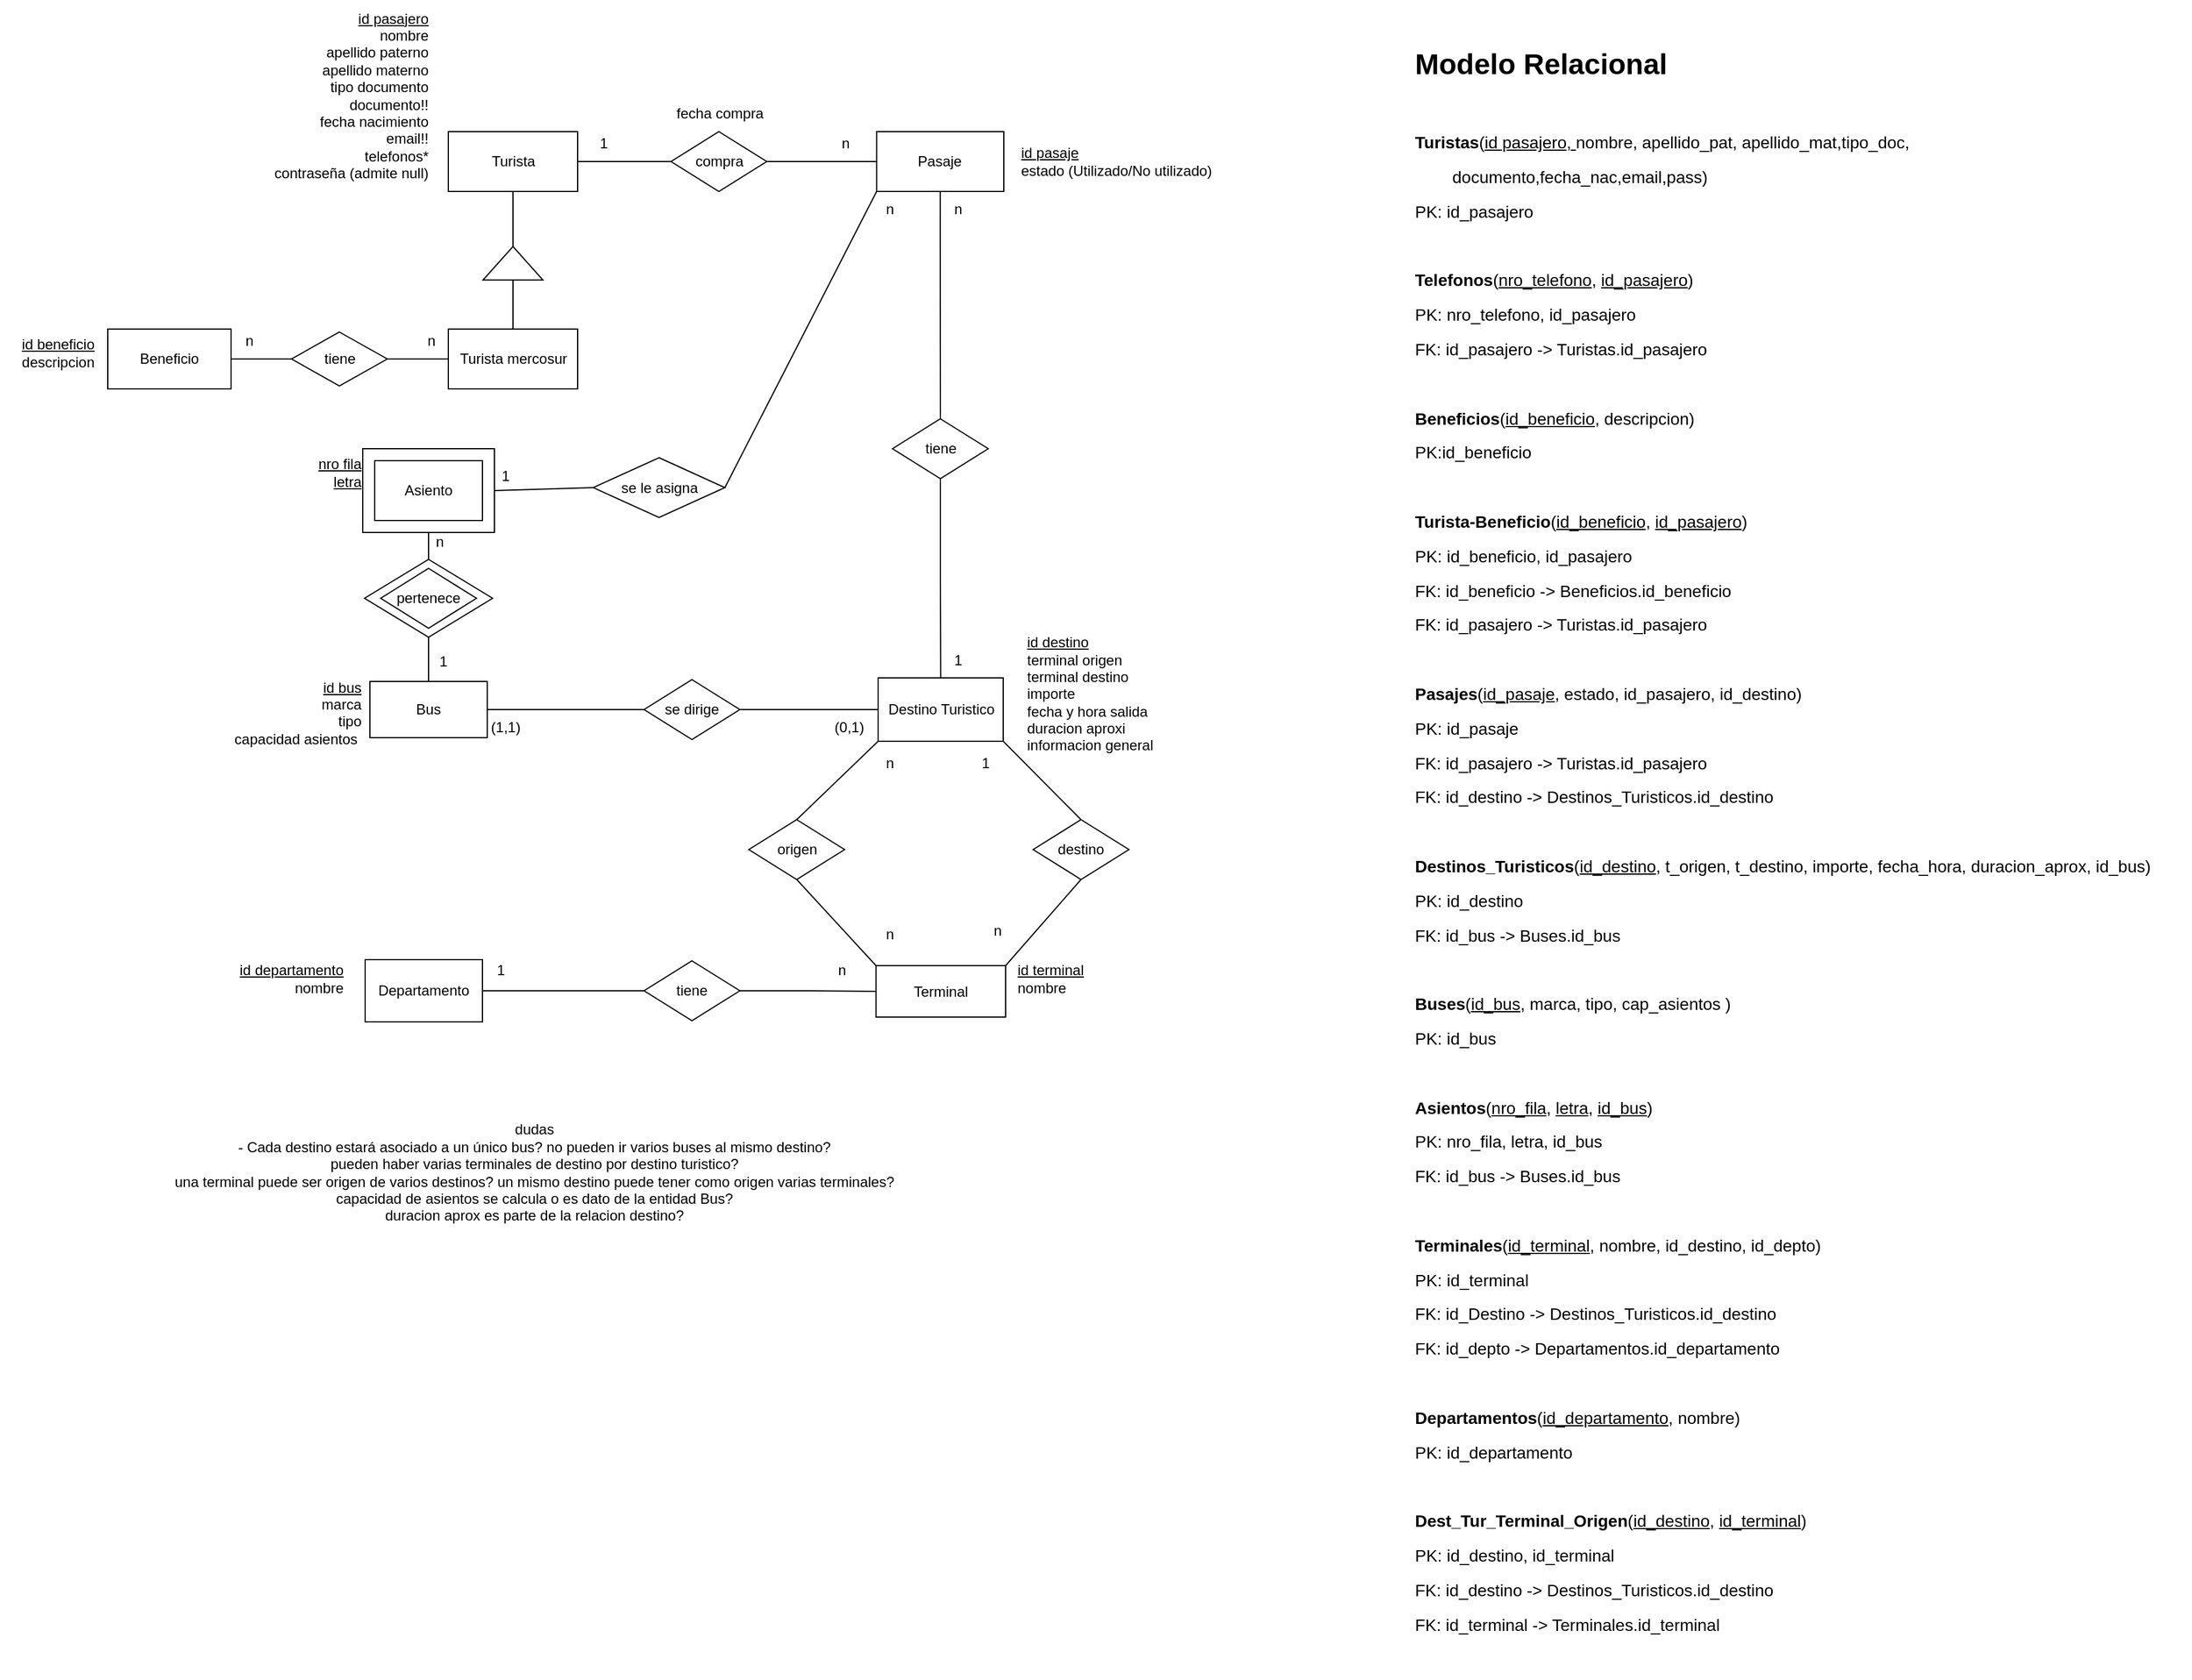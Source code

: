 <mxfile version="24.7.10">
  <diagram name="Page-1" id="K4hMkmN_sDE4iTYiur20">
    <mxGraphModel dx="1900" dy="522" grid="1" gridSize="10" guides="1" tooltips="1" connect="1" arrows="1" fold="1" page="1" pageScale="1" pageWidth="850" pageHeight="1100" math="0" shadow="0">
      <root>
        <mxCell id="0" />
        <mxCell id="1" parent="0" />
        <mxCell id="R9cdzwn1HRtP-34XFEVP-32" value="" style="rhombus;whiteSpace=wrap;html=1;" parent="1" vertex="1">
          <mxGeometry x="194.5" y="497.5" width="107" height="65" as="geometry" />
        </mxCell>
        <mxCell id="R9cdzwn1HRtP-34XFEVP-4" value="" style="whiteSpace=wrap;html=1;" parent="1" vertex="1">
          <mxGeometry x="193" y="405" width="110" height="70" as="geometry" />
        </mxCell>
        <mxCell id="R9cdzwn1HRtP-34XFEVP-22" style="edgeStyle=orthogonalEdgeStyle;rounded=0;orthogonalLoop=1;jettySize=auto;html=1;exitX=0.5;exitY=1;exitDx=0;exitDy=0;entryX=1;entryY=0.5;entryDx=0;entryDy=0;endArrow=none;endFill=0;" parent="1" source="yB99STIuWFp8IBDlZPyS-1" target="R9cdzwn1HRtP-34XFEVP-20" edge="1">
          <mxGeometry relative="1" as="geometry" />
        </mxCell>
        <mxCell id="yB99STIuWFp8IBDlZPyS-1" value="Turista" style="rounded=0;whiteSpace=wrap;html=1;" parent="1" vertex="1">
          <mxGeometry x="264.5" y="140" width="108" height="50" as="geometry" />
        </mxCell>
        <mxCell id="yB99STIuWFp8IBDlZPyS-2" value="&lt;u&gt;id pasajero&lt;/u&gt;&lt;div&gt;nombre&lt;br&gt;&lt;div&gt;apellido paterno&lt;/div&gt;&lt;div&gt;apellido materno&lt;/div&gt;&lt;div&gt;tipo documento&lt;/div&gt;&lt;div&gt;documento!!&lt;/div&gt;&lt;div&gt;fecha nacimiento&lt;/div&gt;&lt;div&gt;email!!&lt;/div&gt;&lt;div&gt;telefonos*&lt;/div&gt;&lt;div&gt;contraseña (admite null)&lt;/div&gt;&lt;/div&gt;" style="text;html=1;align=right;verticalAlign=middle;resizable=0;points=[];autosize=1;strokeColor=none;fillColor=none;" parent="1" vertex="1">
          <mxGeometry x="98.5" y="30" width="150" height="160" as="geometry" />
        </mxCell>
        <mxCell id="yB99STIuWFp8IBDlZPyS-4" value="Destino Turistico" style="rounded=0;whiteSpace=wrap;html=1;" parent="1" vertex="1">
          <mxGeometry x="623.5" y="596.5" width="104.5" height="53" as="geometry" />
        </mxCell>
        <mxCell id="yB99STIuWFp8IBDlZPyS-5" value="&lt;span style=&quot;background-color: initial;&quot;&gt;&lt;u&gt;id destino&lt;/u&gt;&lt;/span&gt;&lt;div&gt;&lt;span style=&quot;background-color: initial;&quot;&gt;terminal origen&lt;/span&gt;&lt;br&gt;&lt;span style=&quot;background-color: initial;&quot;&gt;terminal destino&lt;/span&gt;&lt;br&gt;&lt;span style=&quot;background-color: initial;&quot;&gt;importe&lt;/span&gt;&lt;br&gt;&lt;span style=&quot;background-color: initial;&quot;&gt;fecha y hora salida&lt;/span&gt;&lt;br&gt;&lt;span style=&quot;background-color: initial;&quot;&gt;duracion aproxi&lt;/span&gt;&lt;/div&gt;&lt;div&gt;&lt;span style=&quot;background-color: initial;&quot;&gt;informacion general&lt;/span&gt;&lt;/div&gt;" style="text;html=1;align=left;verticalAlign=middle;resizable=0;points=[];autosize=1;strokeColor=none;fillColor=none;" parent="1" vertex="1">
          <mxGeometry x="745.5" y="555" width="130" height="110" as="geometry" />
        </mxCell>
        <mxCell id="yB99STIuWFp8IBDlZPyS-6" value="Bus" style="rounded=0;whiteSpace=wrap;html=1;" parent="1" vertex="1">
          <mxGeometry x="199" y="599.5" width="98" height="47" as="geometry" />
        </mxCell>
        <mxCell id="yB99STIuWFp8IBDlZPyS-8" value="&lt;span style=&quot;background-color: initial;&quot;&gt;&lt;u&gt;id bus&lt;/u&gt;&lt;/span&gt;&lt;br&gt;&lt;span style=&quot;background-color: initial;&quot;&gt;marca&lt;/span&gt;&lt;br&gt;&lt;span style=&quot;background-color: initial;&quot;&gt;tipo&lt;/span&gt;&lt;br&gt;&lt;span style=&quot;background-color: initial;&quot;&gt;capacidad asientos&amp;nbsp;&lt;/span&gt;&lt;div&gt;&lt;br/&gt;&lt;/div&gt;" style="text;html=1;align=right;verticalAlign=middle;resizable=0;points=[];autosize=1;strokeColor=none;fillColor=none;" parent="1" vertex="1">
          <mxGeometry x="63" y="588" width="130" height="90" as="geometry" />
        </mxCell>
        <mxCell id="yB99STIuWFp8IBDlZPyS-28" style="edgeStyle=orthogonalEdgeStyle;rounded=0;orthogonalLoop=1;jettySize=auto;html=1;exitX=0.5;exitY=1;exitDx=0;exitDy=0;entryX=0.5;entryY=0;entryDx=0;entryDy=0;endArrow=none;endFill=0;" parent="1" source="yB99STIuWFp8IBDlZPyS-9" target="yB99STIuWFp8IBDlZPyS-27" edge="1">
          <mxGeometry relative="1" as="geometry" />
        </mxCell>
        <mxCell id="yB99STIuWFp8IBDlZPyS-9" value="Pasaje" style="whiteSpace=wrap;html=1;" parent="1" vertex="1">
          <mxGeometry x="622.25" y="140" width="106.25" height="50" as="geometry" />
        </mxCell>
        <mxCell id="yB99STIuWFp8IBDlZPyS-10" value="&lt;span style=&quot;background-color: initial;&quot;&gt;&lt;u&gt;id pasaje&lt;/u&gt;&lt;/span&gt;&lt;br&gt;&lt;span style=&quot;background-color: initial;&quot;&gt;estado (Utilizado/No utilizado)&lt;/span&gt;" style="text;html=1;align=left;verticalAlign=middle;resizable=0;points=[];autosize=1;strokeColor=none;fillColor=none;" parent="1" vertex="1">
          <mxGeometry x="740.5" y="145" width="180" height="40" as="geometry" />
        </mxCell>
        <mxCell id="yB99STIuWFp8IBDlZPyS-11" value="Departamento" style="whiteSpace=wrap;html=1;" parent="1" vertex="1">
          <mxGeometry x="195" y="832" width="98" height="52" as="geometry" />
        </mxCell>
        <mxCell id="yB99STIuWFp8IBDlZPyS-12" value="&lt;u&gt;id departamento&lt;/u&gt;&lt;div&gt;nombre&lt;/div&gt;" style="text;html=1;align=right;verticalAlign=middle;resizable=0;points=[];autosize=1;strokeColor=none;fillColor=none;" parent="1" vertex="1">
          <mxGeometry x="68" y="828" width="110" height="40" as="geometry" />
        </mxCell>
        <mxCell id="yB99STIuWFp8IBDlZPyS-14" value="Terminal" style="whiteSpace=wrap;html=1;" parent="1" vertex="1">
          <mxGeometry x="621.75" y="837" width="108.25" height="43" as="geometry" />
        </mxCell>
        <mxCell id="yB99STIuWFp8IBDlZPyS-15" value="&lt;u&gt;id terminal&lt;/u&gt;&lt;div&gt;nombre&lt;/div&gt;" style="text;html=1;align=left;verticalAlign=middle;resizable=0;points=[];autosize=1;strokeColor=none;fillColor=none;" parent="1" vertex="1">
          <mxGeometry x="738" y="828" width="80" height="40" as="geometry" />
        </mxCell>
        <mxCell id="yB99STIuWFp8IBDlZPyS-20" style="edgeStyle=orthogonalEdgeStyle;rounded=0;orthogonalLoop=1;jettySize=auto;html=1;entryX=0;entryY=0.5;entryDx=0;entryDy=0;endArrow=none;endFill=0;" parent="1" source="yB99STIuWFp8IBDlZPyS-19" target="yB99STIuWFp8IBDlZPyS-9" edge="1">
          <mxGeometry relative="1" as="geometry" />
        </mxCell>
        <mxCell id="yB99STIuWFp8IBDlZPyS-21" style="edgeStyle=orthogonalEdgeStyle;rounded=0;orthogonalLoop=1;jettySize=auto;html=1;entryX=1;entryY=0.5;entryDx=0;entryDy=0;endArrow=none;endFill=0;" parent="1" source="yB99STIuWFp8IBDlZPyS-19" target="yB99STIuWFp8IBDlZPyS-1" edge="1">
          <mxGeometry relative="1" as="geometry" />
        </mxCell>
        <mxCell id="yB99STIuWFp8IBDlZPyS-19" value="compra" style="rhombus;whiteSpace=wrap;html=1;" parent="1" vertex="1">
          <mxGeometry x="450.5" y="140" width="80" height="50" as="geometry" />
        </mxCell>
        <mxCell id="yB99STIuWFp8IBDlZPyS-23" value="se le asigna" style="rhombus;whiteSpace=wrap;html=1;" parent="1" vertex="1">
          <mxGeometry x="385.5" y="412.5" width="110" height="50" as="geometry" />
        </mxCell>
        <mxCell id="yB99STIuWFp8IBDlZPyS-24" value="" style="endArrow=none;html=1;rounded=0;entryX=0;entryY=1;entryDx=0;entryDy=0;exitX=1;exitY=0.5;exitDx=0;exitDy=0;" parent="1" source="yB99STIuWFp8IBDlZPyS-23" target="yB99STIuWFp8IBDlZPyS-9" edge="1">
          <mxGeometry width="50" height="50" relative="1" as="geometry">
            <mxPoint x="590" y="340" as="sourcePoint" />
            <mxPoint x="640" y="290" as="targetPoint" />
          </mxGeometry>
        </mxCell>
        <mxCell id="yB99STIuWFp8IBDlZPyS-25" value="" style="endArrow=none;html=1;rounded=0;exitX=0;exitY=0.5;exitDx=0;exitDy=0;entryX=1;entryY=0.5;entryDx=0;entryDy=0;" parent="1" source="yB99STIuWFp8IBDlZPyS-23" target="R9cdzwn1HRtP-34XFEVP-4" edge="1">
          <mxGeometry width="50" height="50" relative="1" as="geometry">
            <mxPoint x="515.5" y="415" as="sourcePoint" />
            <mxPoint x="85.5" y="475" as="targetPoint" />
          </mxGeometry>
        </mxCell>
        <mxCell id="yB99STIuWFp8IBDlZPyS-29" style="edgeStyle=orthogonalEdgeStyle;rounded=0;orthogonalLoop=1;jettySize=auto;html=1;endArrow=none;endFill=0;" parent="1" source="yB99STIuWFp8IBDlZPyS-27" target="yB99STIuWFp8IBDlZPyS-4" edge="1">
          <mxGeometry relative="1" as="geometry" />
        </mxCell>
        <mxCell id="yB99STIuWFp8IBDlZPyS-27" value="tiene" style="rhombus;whiteSpace=wrap;html=1;" parent="1" vertex="1">
          <mxGeometry x="635.5" y="380" width="80" height="50" as="geometry" />
        </mxCell>
        <mxCell id="yB99STIuWFp8IBDlZPyS-31" style="edgeStyle=orthogonalEdgeStyle;rounded=0;orthogonalLoop=1;jettySize=auto;html=1;entryX=0;entryY=0.5;entryDx=0;entryDy=0;endArrow=none;endFill=0;" parent="1" source="yB99STIuWFp8IBDlZPyS-30" target="yB99STIuWFp8IBDlZPyS-4" edge="1">
          <mxGeometry relative="1" as="geometry" />
        </mxCell>
        <mxCell id="yB99STIuWFp8IBDlZPyS-32" style="edgeStyle=orthogonalEdgeStyle;rounded=0;orthogonalLoop=1;jettySize=auto;html=1;endArrow=none;endFill=0;" parent="1" source="yB99STIuWFp8IBDlZPyS-30" target="yB99STIuWFp8IBDlZPyS-6" edge="1">
          <mxGeometry relative="1" as="geometry" />
        </mxCell>
        <mxCell id="yB99STIuWFp8IBDlZPyS-30" value="se dirige" style="rhombus;whiteSpace=wrap;html=1;" parent="1" vertex="1">
          <mxGeometry x="428" y="598" width="80" height="50" as="geometry" />
        </mxCell>
        <mxCell id="yB99STIuWFp8IBDlZPyS-34" style="edgeStyle=orthogonalEdgeStyle;rounded=0;orthogonalLoop=1;jettySize=auto;html=1;entryX=0;entryY=0.5;entryDx=0;entryDy=0;endArrow=none;endFill=0;" parent="1" source="yB99STIuWFp8IBDlZPyS-33" target="yB99STIuWFp8IBDlZPyS-14" edge="1">
          <mxGeometry relative="1" as="geometry" />
        </mxCell>
        <mxCell id="yB99STIuWFp8IBDlZPyS-35" style="edgeStyle=orthogonalEdgeStyle;rounded=0;orthogonalLoop=1;jettySize=auto;html=1;endArrow=none;endFill=0;" parent="1" source="yB99STIuWFp8IBDlZPyS-33" target="yB99STIuWFp8IBDlZPyS-11" edge="1">
          <mxGeometry relative="1" as="geometry" />
        </mxCell>
        <mxCell id="yB99STIuWFp8IBDlZPyS-33" value="tiene" style="rhombus;whiteSpace=wrap;html=1;" parent="1" vertex="1">
          <mxGeometry x="428" y="833" width="80" height="50" as="geometry" />
        </mxCell>
        <mxCell id="yB99STIuWFp8IBDlZPyS-39" value="origen" style="rhombus;whiteSpace=wrap;html=1;" parent="1" vertex="1">
          <mxGeometry x="515.5" y="715" width="80" height="50" as="geometry" />
        </mxCell>
        <mxCell id="yB99STIuWFp8IBDlZPyS-42" value="1" style="text;html=1;align=center;verticalAlign=middle;resizable=0;points=[];autosize=1;strokeColor=none;fillColor=none;" parent="1" vertex="1">
          <mxGeometry x="378.5" y="135" width="30" height="30" as="geometry" />
        </mxCell>
        <mxCell id="yB99STIuWFp8IBDlZPyS-43" value="n" style="text;html=1;align=center;verticalAlign=middle;resizable=0;points=[];autosize=1;strokeColor=none;fillColor=none;" parent="1" vertex="1">
          <mxGeometry x="580.5" y="135" width="30" height="30" as="geometry" />
        </mxCell>
        <mxCell id="yB99STIuWFp8IBDlZPyS-44" value="n" style="text;html=1;align=center;verticalAlign=middle;resizable=0;points=[];autosize=1;strokeColor=none;fillColor=none;" parent="1" vertex="1">
          <mxGeometry x="675" y="190" width="30" height="30" as="geometry" />
        </mxCell>
        <mxCell id="yB99STIuWFp8IBDlZPyS-47" value="n" style="text;html=1;align=center;verticalAlign=middle;resizable=0;points=[];autosize=1;strokeColor=none;fillColor=none;" parent="1" vertex="1">
          <mxGeometry x="618" y="190" width="30" height="30" as="geometry" />
        </mxCell>
        <mxCell id="yB99STIuWFp8IBDlZPyS-48" value="(0,1)" style="text;html=1;align=center;verticalAlign=middle;resizable=0;points=[];autosize=1;strokeColor=none;fillColor=none;" parent="1" vertex="1">
          <mxGeometry x="573.5" y="623" width="50" height="30" as="geometry" />
        </mxCell>
        <mxCell id="yB99STIuWFp8IBDlZPyS-49" value="(1,1)" style="text;html=1;align=center;verticalAlign=middle;resizable=0;points=[];autosize=1;strokeColor=none;fillColor=none;" parent="1" vertex="1">
          <mxGeometry x="287" y="623" width="50" height="30" as="geometry" />
        </mxCell>
        <mxCell id="yB99STIuWFp8IBDlZPyS-50" value="1" style="text;html=1;align=center;verticalAlign=middle;resizable=0;points=[];autosize=1;strokeColor=none;fillColor=none;" parent="1" vertex="1">
          <mxGeometry x="293" y="826" width="30" height="30" as="geometry" />
        </mxCell>
        <mxCell id="yB99STIuWFp8IBDlZPyS-51" value="n" style="text;html=1;align=center;verticalAlign=middle;resizable=0;points=[];autosize=1;strokeColor=none;fillColor=none;" parent="1" vertex="1">
          <mxGeometry x="578" y="826" width="30" height="30" as="geometry" />
        </mxCell>
        <mxCell id="yB99STIuWFp8IBDlZPyS-52" value="destino" style="rhombus;whiteSpace=wrap;html=1;" parent="1" vertex="1">
          <mxGeometry x="753" y="715" width="80" height="50" as="geometry" />
        </mxCell>
        <mxCell id="R9cdzwn1HRtP-34XFEVP-1" value="pertenece" style="rhombus;whiteSpace=wrap;html=1;" parent="1" vertex="1">
          <mxGeometry x="208" y="505" width="80" height="50" as="geometry" />
        </mxCell>
        <mxCell id="R9cdzwn1HRtP-34XFEVP-2" value="Asiento" style="rounded=0;whiteSpace=wrap;html=1;" parent="1" vertex="1">
          <mxGeometry x="203" y="415" width="90" height="50" as="geometry" />
        </mxCell>
        <mxCell id="R9cdzwn1HRtP-34XFEVP-5" value="" style="endArrow=none;html=1;rounded=0;entryX=0.5;entryY=0;entryDx=0;entryDy=0;exitX=0.5;exitY=1;exitDx=0;exitDy=0;" parent="1" source="R9cdzwn1HRtP-34XFEVP-32" target="yB99STIuWFp8IBDlZPyS-6" edge="1">
          <mxGeometry width="50" height="50" relative="1" as="geometry">
            <mxPoint x="438" y="498" as="sourcePoint" />
            <mxPoint x="318" y="603" as="targetPoint" />
          </mxGeometry>
        </mxCell>
        <mxCell id="R9cdzwn1HRtP-34XFEVP-7" value="&lt;u&gt;nro fila&lt;/u&gt;&lt;div&gt;&lt;u&gt;letra&lt;/u&gt;&lt;/div&gt;" style="text;html=1;align=right;verticalAlign=middle;resizable=0;points=[];autosize=1;strokeColor=none;fillColor=none;" parent="1" vertex="1">
          <mxGeometry x="133" y="405" width="60" height="40" as="geometry" />
        </mxCell>
        <mxCell id="R9cdzwn1HRtP-34XFEVP-8" value="n" style="text;html=1;align=center;verticalAlign=middle;resizable=0;points=[];autosize=1;strokeColor=none;fillColor=none;" parent="1" vertex="1">
          <mxGeometry x="618" y="653" width="30" height="30" as="geometry" />
        </mxCell>
        <mxCell id="R9cdzwn1HRtP-34XFEVP-11" value="n" style="text;html=1;align=center;verticalAlign=middle;resizable=0;points=[];autosize=1;strokeColor=none;fillColor=none;" parent="1" vertex="1">
          <mxGeometry x="618" y="796" width="30" height="30" as="geometry" />
        </mxCell>
        <mxCell id="R9cdzwn1HRtP-34XFEVP-12" value="n" style="text;html=1;align=center;verticalAlign=middle;resizable=0;points=[];autosize=1;strokeColor=none;fillColor=none;" parent="1" vertex="1">
          <mxGeometry x="708" y="793" width="30" height="30" as="geometry" />
        </mxCell>
        <mxCell id="R9cdzwn1HRtP-34XFEVP-13" value="fecha compra" style="text;html=1;align=center;verticalAlign=middle;resizable=0;points=[];autosize=1;strokeColor=none;fillColor=none;" parent="1" vertex="1">
          <mxGeometry x="440.5" y="110" width="100" height="30" as="geometry" />
        </mxCell>
        <mxCell id="R9cdzwn1HRtP-34XFEVP-15" value="" style="endArrow=none;html=1;rounded=0;entryX=0.5;entryY=1;entryDx=0;entryDy=0;exitX=0.5;exitY=0;exitDx=0;exitDy=0;" parent="1" source="R9cdzwn1HRtP-34XFEVP-32" target="R9cdzwn1HRtP-34XFEVP-4" edge="1">
          <mxGeometry width="50" height="50" relative="1" as="geometry">
            <mxPoint x="248" y="490" as="sourcePoint" />
            <mxPoint x="5.5" y="665" as="targetPoint" />
          </mxGeometry>
        </mxCell>
        <mxCell id="R9cdzwn1HRtP-34XFEVP-16" value="" style="endArrow=none;html=1;rounded=0;exitX=0.5;exitY=0;exitDx=0;exitDy=0;entryX=0;entryY=1;entryDx=0;entryDy=0;" parent="1" source="yB99STIuWFp8IBDlZPyS-39" target="yB99STIuWFp8IBDlZPyS-4" edge="1">
          <mxGeometry width="50" height="50" relative="1" as="geometry">
            <mxPoint x="495.5" y="735" as="sourcePoint" />
            <mxPoint x="620" y="650" as="targetPoint" />
          </mxGeometry>
        </mxCell>
        <mxCell id="R9cdzwn1HRtP-34XFEVP-17" value="" style="endArrow=none;html=1;rounded=0;entryX=0.5;entryY=1;entryDx=0;entryDy=0;exitX=0;exitY=0;exitDx=0;exitDy=0;" parent="1" source="yB99STIuWFp8IBDlZPyS-14" target="yB99STIuWFp8IBDlZPyS-39" edge="1">
          <mxGeometry width="50" height="50" relative="1" as="geometry">
            <mxPoint x="585.5" y="805" as="sourcePoint" />
            <mxPoint x="495.5" y="755" as="targetPoint" />
          </mxGeometry>
        </mxCell>
        <mxCell id="R9cdzwn1HRtP-34XFEVP-18" value="" style="endArrow=none;html=1;rounded=0;entryX=1;entryY=1;entryDx=0;entryDy=0;exitX=0.5;exitY=0;exitDx=0;exitDy=0;" parent="1" source="yB99STIuWFp8IBDlZPyS-52" target="yB99STIuWFp8IBDlZPyS-4" edge="1">
          <mxGeometry width="50" height="50" relative="1" as="geometry">
            <mxPoint x="675.5" y="765" as="sourcePoint" />
            <mxPoint x="725.5" y="715" as="targetPoint" />
          </mxGeometry>
        </mxCell>
        <mxCell id="R9cdzwn1HRtP-34XFEVP-19" value="" style="endArrow=none;html=1;rounded=0;entryX=0.5;entryY=1;entryDx=0;entryDy=0;exitX=1;exitY=0;exitDx=0;exitDy=0;" parent="1" source="yB99STIuWFp8IBDlZPyS-14" target="yB99STIuWFp8IBDlZPyS-52" edge="1">
          <mxGeometry width="50" height="50" relative="1" as="geometry">
            <mxPoint x="655.5" y="785" as="sourcePoint" />
            <mxPoint x="705.5" y="735" as="targetPoint" />
          </mxGeometry>
        </mxCell>
        <mxCell id="R9cdzwn1HRtP-34XFEVP-24" style="edgeStyle=orthogonalEdgeStyle;rounded=0;orthogonalLoop=1;jettySize=auto;html=1;entryX=0.5;entryY=0;entryDx=0;entryDy=0;endArrow=none;endFill=0;" parent="1" source="R9cdzwn1HRtP-34XFEVP-20" target="R9cdzwn1HRtP-34XFEVP-23" edge="1">
          <mxGeometry relative="1" as="geometry" />
        </mxCell>
        <mxCell id="R9cdzwn1HRtP-34XFEVP-20" value="" style="triangle;whiteSpace=wrap;html=1;rotation=-90;" parent="1" vertex="1">
          <mxGeometry x="304.5" y="225" width="28" height="50" as="geometry" />
        </mxCell>
        <mxCell id="R9cdzwn1HRtP-34XFEVP-27" style="edgeStyle=orthogonalEdgeStyle;rounded=0;orthogonalLoop=1;jettySize=auto;html=1;entryX=1;entryY=0.5;entryDx=0;entryDy=0;endArrow=none;endFill=0;" parent="1" source="R9cdzwn1HRtP-34XFEVP-23" target="R9cdzwn1HRtP-34XFEVP-26" edge="1">
          <mxGeometry relative="1" as="geometry" />
        </mxCell>
        <mxCell id="R9cdzwn1HRtP-34XFEVP-23" value="Turista mercosur" style="rounded=0;whiteSpace=wrap;html=1;" parent="1" vertex="1">
          <mxGeometry x="264.5" y="305" width="108" height="50" as="geometry" />
        </mxCell>
        <mxCell id="R9cdzwn1HRtP-34XFEVP-25" value="Beneficio" style="rounded=0;whiteSpace=wrap;html=1;" parent="1" vertex="1">
          <mxGeometry x="-20" y="305" width="103" height="50" as="geometry" />
        </mxCell>
        <mxCell id="R9cdzwn1HRtP-34XFEVP-28" style="edgeStyle=orthogonalEdgeStyle;rounded=0;orthogonalLoop=1;jettySize=auto;html=1;entryX=1;entryY=0.5;entryDx=0;entryDy=0;endArrow=none;endFill=0;" parent="1" source="R9cdzwn1HRtP-34XFEVP-26" target="R9cdzwn1HRtP-34XFEVP-25" edge="1">
          <mxGeometry relative="1" as="geometry" />
        </mxCell>
        <mxCell id="R9cdzwn1HRtP-34XFEVP-26" value="tiene" style="rhombus;whiteSpace=wrap;html=1;" parent="1" vertex="1">
          <mxGeometry x="133.5" y="307.5" width="80" height="45" as="geometry" />
        </mxCell>
        <mxCell id="R9cdzwn1HRtP-34XFEVP-31" value="&lt;div&gt;&lt;u&gt;id beneficio&lt;/u&gt;&lt;/div&gt;descripcion" style="text;html=1;align=right;verticalAlign=middle;resizable=0;points=[];autosize=1;strokeColor=none;fillColor=none;" parent="1" vertex="1">
          <mxGeometry x="-110" y="305" width="80" height="40" as="geometry" />
        </mxCell>
        <mxCell id="R9cdzwn1HRtP-34XFEVP-33" value="dudas&lt;br&gt;- Cada destino estará asociado a un único bus? no pueden ir varios buses al mismo destino?&lt;div&gt;pueden haber varias terminales de destino por destino turistico?&lt;/div&gt;&lt;div&gt;una terminal puede ser origen de varios destinos? un mismo destino puede tener como origen varias terminales?&lt;/div&gt;&lt;div&gt;capacidad de asientos se calcula o es dato de la entidad Bus?&lt;/div&gt;&lt;div&gt;duracion aprox es parte de la relacion destino?&lt;/div&gt;" style="text;html=1;align=center;verticalAlign=middle;resizable=0;points=[];autosize=1;strokeColor=none;fillColor=none;" parent="1" vertex="1">
          <mxGeometry x="25.5" y="960" width="620" height="100" as="geometry" />
        </mxCell>
        <mxCell id="s9HbZmc4yPZ4G4Pfw5jN-1" value="n" style="text;html=1;align=center;verticalAlign=middle;resizable=0;points=[];autosize=1;strokeColor=none;fillColor=none;" vertex="1" parent="1">
          <mxGeometry x="83" y="300" width="30" height="30" as="geometry" />
        </mxCell>
        <mxCell id="s9HbZmc4yPZ4G4Pfw5jN-2" value="n" style="text;html=1;align=center;verticalAlign=middle;resizable=0;points=[];autosize=1;strokeColor=none;fillColor=none;" vertex="1" parent="1">
          <mxGeometry x="234.5" y="300" width="30" height="30" as="geometry" />
        </mxCell>
        <mxCell id="s9HbZmc4yPZ4G4Pfw5jN-3" value="1" style="text;html=1;align=center;verticalAlign=middle;resizable=0;points=[];autosize=1;strokeColor=none;fillColor=none;" vertex="1" parent="1">
          <mxGeometry x="297" y="412.5" width="30" height="30" as="geometry" />
        </mxCell>
        <mxCell id="s9HbZmc4yPZ4G4Pfw5jN-4" value="1" style="text;html=1;align=center;verticalAlign=middle;resizable=0;points=[];autosize=1;strokeColor=none;fillColor=none;" vertex="1" parent="1">
          <mxGeometry x="245" y="568" width="30" height="30" as="geometry" />
        </mxCell>
        <mxCell id="s9HbZmc4yPZ4G4Pfw5jN-5" value="n" style="text;html=1;align=center;verticalAlign=middle;resizable=0;points=[];autosize=1;strokeColor=none;fillColor=none;" vertex="1" parent="1">
          <mxGeometry x="242" y="467.5" width="30" height="30" as="geometry" />
        </mxCell>
        <mxCell id="s9HbZmc4yPZ4G4Pfw5jN-6" value="1" style="text;html=1;align=center;verticalAlign=middle;resizable=0;points=[];autosize=1;strokeColor=none;fillColor=none;" vertex="1" parent="1">
          <mxGeometry x="675" y="566.5" width="30" height="30" as="geometry" />
        </mxCell>
        <mxCell id="s9HbZmc4yPZ4G4Pfw5jN-8" value="1" style="text;html=1;align=center;verticalAlign=middle;resizable=0;points=[];autosize=1;strokeColor=none;fillColor=none;" vertex="1" parent="1">
          <mxGeometry x="698" y="653" width="30" height="30" as="geometry" />
        </mxCell>
        <mxCell id="s9HbZmc4yPZ4G4Pfw5jN-9" value="&lt;h1 style=&quot;margin-top: 0px;&quot;&gt;Modelo Relacional&lt;/h1&gt;&lt;p&gt;&amp;nbsp;&amp;nbsp;&lt;/p&gt;&lt;p&gt;&lt;font style=&quot;font-size: 14px;&quot;&gt;&lt;font style=&quot;&quot;&gt;&lt;b style=&quot;&quot;&gt;Turistas&lt;/b&gt;&lt;/font&gt;&lt;font style=&quot;&quot;&gt;&lt;font style=&quot;&quot;&gt;(&lt;/font&gt;&lt;u style=&quot;background-color: initial; text-wrap: nowrap; text-align: right;&quot;&gt;id pasajero,&amp;nbsp;&lt;/u&gt;&lt;span style=&quot;text-align: right; text-wrap: nowrap; background-color: initial;&quot;&gt;nombre,&amp;nbsp;&lt;/span&gt;&lt;span style=&quot;text-align: right; text-wrap: nowrap; background-color: initial;&quot;&gt;apellido_pat,&lt;font style=&quot;&quot;&gt;&amp;nbsp;&lt;/font&gt;&lt;/span&gt;&lt;/font&gt;&lt;span style=&quot;text-align: right; text-wrap: nowrap; background-color: initial;&quot;&gt;apellido_mat,t&lt;/span&gt;&lt;span style=&quot;text-align: right; text-wrap: nowrap; background-color: initial;&quot;&gt;ipo_doc,&lt;/span&gt;&lt;/font&gt;&lt;/p&gt;&lt;p&gt;&lt;font style=&quot;font-size: 14px;&quot;&gt;&lt;span style=&quot;text-align: right; text-wrap: nowrap; background-color: initial;&quot;&gt;&lt;span style=&quot;white-space: pre;&quot;&gt;&#x9;&lt;/span&gt;documento,&lt;/span&gt;&lt;span style=&quot;text-align: right; text-wrap: nowrap; background-color: initial;&quot;&gt;fecha_nac,&lt;/span&gt;&lt;span style=&quot;text-align: right; text-wrap: nowrap; background-color: initial;&quot;&gt;email&lt;/span&gt;&lt;span style=&quot;text-align: right; text-wrap: nowrap; background-color: initial;&quot;&gt;,pass&lt;/span&gt;&lt;span style=&quot;text-align: right; text-wrap: nowrap; background-color: initial;&quot;&gt;)&lt;/span&gt;&lt;/font&gt;&lt;/p&gt;&lt;p&gt;&lt;font style=&quot;font-size: 14px;&quot;&gt;&lt;span style=&quot;text-wrap: nowrap; background-color: initial;&quot;&gt;PK: id_pasajero&lt;/span&gt;&lt;/font&gt;&lt;/p&gt;&lt;p&gt;&lt;font style=&quot;font-size: 14px;&quot;&gt;&lt;span style=&quot;text-wrap: nowrap; background-color: initial;&quot;&gt;&lt;br&gt;&lt;/span&gt;&lt;/font&gt;&lt;/p&gt;&lt;p&gt;&lt;font style=&quot;font-size: 14px;&quot;&gt;&lt;span style=&quot;text-wrap: nowrap; background-color: initial;&quot;&gt;&lt;b&gt;Telefonos&lt;/b&gt;(&lt;u&gt;nro_telefono&lt;/u&gt;, &lt;u&gt;id_pasajero&lt;/u&gt;)&lt;/span&gt;&lt;/font&gt;&lt;/p&gt;&lt;p&gt;&lt;font style=&quot;font-size: 14px;&quot;&gt;&lt;span style=&quot;text-wrap: nowrap; background-color: initial;&quot;&gt;PK: nro_telefono, id_pasajero&lt;/span&gt;&lt;/font&gt;&lt;/p&gt;&lt;p&gt;&lt;font style=&quot;font-size: 14px;&quot;&gt;&lt;span style=&quot;text-wrap: nowrap; background-color: initial;&quot;&gt;FK: id_pasajero -&amp;gt; Turistas.id_pasajero&lt;/span&gt;&lt;/font&gt;&lt;/p&gt;&lt;p&gt;&lt;font style=&quot;font-size: 14px;&quot;&gt;&lt;span style=&quot;text-wrap: nowrap; background-color: initial;&quot;&gt;&lt;br&gt;&lt;/span&gt;&lt;/font&gt;&lt;/p&gt;&lt;p&gt;&lt;font style=&quot;font-size: 14px;&quot;&gt;&lt;span style=&quot;text-wrap: nowrap; background-color: initial;&quot;&gt;&lt;b&gt;Beneficios&lt;/b&gt;(&lt;u&gt;id_beneficio&lt;/u&gt;, descripcion)&lt;/span&gt;&lt;/font&gt;&lt;/p&gt;&lt;p&gt;&lt;font style=&quot;font-size: 14px;&quot;&gt;&lt;span style=&quot;text-wrap: nowrap; background-color: initial;&quot;&gt;PK:id_beneficio&lt;/span&gt;&lt;/font&gt;&lt;/p&gt;&lt;p&gt;&lt;font style=&quot;font-size: 14px;&quot;&gt;&lt;span style=&quot;text-wrap: nowrap; background-color: initial;&quot;&gt;&lt;br&gt;&lt;/span&gt;&lt;/font&gt;&lt;/p&gt;&lt;p&gt;&lt;font style=&quot;font-size: 14px;&quot;&gt;&lt;span style=&quot;text-wrap: nowrap; background-color: initial;&quot;&gt;&lt;b&gt;Turista-Beneficio&lt;/b&gt;(&lt;u&gt;id_beneficio&lt;/u&gt;, &lt;u&gt;id_pasajero&lt;/u&gt;)&lt;/span&gt;&lt;/font&gt;&lt;/p&gt;&lt;p&gt;&lt;font style=&quot;font-size: 14px;&quot;&gt;&lt;span style=&quot;text-wrap: nowrap; background-color: initial;&quot;&gt;PK: id_beneficio, id_pasajero&lt;/span&gt;&lt;/font&gt;&lt;/p&gt;&lt;p&gt;&lt;font style=&quot;font-size: 14px;&quot;&gt;&lt;span style=&quot;text-wrap: nowrap; background-color: initial;&quot;&gt;FK: id_beneficio -&amp;gt; Beneficios.id_beneficio&lt;/span&gt;&lt;/font&gt;&lt;/p&gt;&lt;p&gt;&lt;font style=&quot;font-size: 14px;&quot;&gt;&lt;span style=&quot;text-wrap: nowrap; background-color: initial;&quot;&gt;FK: id_pasajero -&amp;gt; Turistas.id_pasajero&amp;nbsp;&lt;/span&gt;&lt;/font&gt;&lt;/p&gt;&lt;p&gt;&lt;font style=&quot;font-size: 14px;&quot;&gt;&lt;span style=&quot;text-wrap: nowrap; background-color: initial;&quot;&gt;&lt;br&gt;&lt;/span&gt;&lt;/font&gt;&lt;/p&gt;&lt;p&gt;&lt;font style=&quot;font-size: 14px;&quot;&gt;&lt;span style=&quot;text-wrap: nowrap; background-color: initial;&quot;&gt;&lt;b&gt;Pasajes&lt;/b&gt;(&lt;u&gt;id_pasaje&lt;/u&gt;, estado, id_pasajero, id_destino)&lt;/span&gt;&lt;/font&gt;&lt;/p&gt;&lt;p&gt;&lt;font style=&quot;font-size: 14px;&quot;&gt;&lt;span style=&quot;text-wrap: nowrap; background-color: initial;&quot;&gt;PK: id_pasaje&lt;/span&gt;&lt;/font&gt;&lt;/p&gt;&lt;p&gt;&lt;font style=&quot;font-size: 14px;&quot;&gt;&lt;span style=&quot;text-wrap: nowrap; background-color: initial;&quot;&gt;FK: id_pasajero -&amp;gt; Turistas.id_pasajero&lt;/span&gt;&lt;/font&gt;&lt;/p&gt;&lt;p&gt;&lt;font style=&quot;font-size: 14px;&quot;&gt;&lt;span style=&quot;text-wrap: nowrap; background-color: initial;&quot;&gt;FK: id_destino -&amp;gt; Destinos_Turisticos.id_destino&lt;/span&gt;&lt;/font&gt;&lt;/p&gt;&lt;p&gt;&lt;font style=&quot;font-size: 14px;&quot;&gt;&lt;span style=&quot;text-wrap: nowrap; background-color: initial;&quot;&gt;&lt;br&gt;&lt;/span&gt;&lt;/font&gt;&lt;/p&gt;&lt;p&gt;&lt;font style=&quot;font-size: 14px;&quot;&gt;&lt;span style=&quot;text-wrap: nowrap; background-color: initial;&quot;&gt;&lt;b&gt;Destinos_Turisticos&lt;/b&gt;(&lt;u&gt;id_destino&lt;/u&gt;, t_origen, t_destino, importe, fecha_hora, duracion_aprox, id_bus)&lt;/span&gt;&lt;/font&gt;&lt;/p&gt;&lt;p&gt;&lt;font style=&quot;font-size: 14px;&quot;&gt;&lt;span style=&quot;text-wrap: nowrap; background-color: initial;&quot;&gt;PK: id_destino&lt;/span&gt;&lt;/font&gt;&lt;/p&gt;&lt;p&gt;&lt;font style=&quot;font-size: 14px;&quot;&gt;&lt;span style=&quot;text-wrap: nowrap; background-color: initial;&quot;&gt;FK: id_bus -&amp;gt; Buses.id_bus&lt;/span&gt;&lt;/font&gt;&lt;/p&gt;&lt;p&gt;&lt;font style=&quot;font-size: 14px;&quot;&gt;&lt;span style=&quot;text-wrap: nowrap; background-color: initial;&quot;&gt;&lt;br&gt;&lt;/span&gt;&lt;/font&gt;&lt;/p&gt;&lt;p&gt;&lt;font style=&quot;font-size: 14px;&quot;&gt;&lt;span style=&quot;text-wrap: nowrap; background-color: initial;&quot;&gt;&lt;b&gt;Buses&lt;/b&gt;(&lt;u&gt;id_bus&lt;/u&gt;, marca, tipo, cap_asientos )&amp;nbsp;&lt;/span&gt;&lt;/font&gt;&lt;/p&gt;&lt;p&gt;&lt;font style=&quot;font-size: 14px;&quot;&gt;&lt;span style=&quot;text-wrap: nowrap; background-color: initial;&quot;&gt;PK: id_bus&lt;/span&gt;&lt;/font&gt;&lt;/p&gt;&lt;p&gt;&lt;b style=&quot;font-size: 14px; text-wrap: nowrap; background-color: initial;&quot;&gt;&lt;br&gt;&lt;/b&gt;&lt;/p&gt;&lt;p&gt;&lt;b style=&quot;font-size: 14px; text-wrap: nowrap; background-color: initial;&quot;&gt;Asientos&lt;/b&gt;&lt;span style=&quot;font-size: 14px; text-wrap: nowrap; background-color: initial;&quot;&gt;(&lt;u&gt;nro_fila&lt;/u&gt;, &lt;u&gt;letra&lt;/u&gt;, &lt;u&gt;id_bus&lt;/u&gt;)&lt;/span&gt;&lt;/p&gt;&lt;p&gt;&lt;span style=&quot;font-size: 14px; text-wrap: nowrap; background-color: initial;&quot;&gt;PK: nro_fila, letra, id_bus&lt;/span&gt;&lt;/p&gt;&lt;p&gt;&lt;span style=&quot;font-size: 14px; text-wrap: nowrap; background-color: initial;&quot;&gt;FK: id_bus -&amp;gt; Buses.id_bus&lt;/span&gt;&lt;/p&gt;&lt;p&gt;&lt;b style=&quot;font-size: 14px; text-wrap: nowrap; background-color: initial;&quot;&gt;&lt;br&gt;&lt;/b&gt;&lt;/p&gt;&lt;p&gt;&lt;b style=&quot;font-size: 14px; text-wrap: nowrap; background-color: initial;&quot;&gt;Terminales&lt;/b&gt;&lt;span style=&quot;font-size: 14px; text-wrap: nowrap; background-color: initial;&quot;&gt;(&lt;/span&gt;&lt;u style=&quot;font-size: 14px; text-wrap: nowrap; background-color: initial;&quot;&gt;id_terminal&lt;/u&gt;&lt;span style=&quot;font-size: 14px; text-wrap: nowrap; background-color: initial;&quot;&gt;, nombre, id_destino, id_depto)&lt;/span&gt;&lt;br&gt;&lt;/p&gt;&lt;p&gt;&lt;span style=&quot;font-size: 14px; text-wrap: nowrap;&quot;&gt;PK: id_terminal&lt;/span&gt;&lt;/p&gt;&lt;p&gt;&lt;span style=&quot;font-size: 14px; text-wrap: nowrap;&quot;&gt;FK: id_Destino -&amp;gt; Destinos_Turisticos.id_destino&lt;/span&gt;&lt;/p&gt;&lt;p&gt;&lt;span style=&quot;font-size: 14px; text-wrap: nowrap;&quot;&gt;FK: id_depto -&amp;gt; Departamentos.id_departamento&lt;/span&gt;&lt;/p&gt;&lt;p&gt;&lt;span style=&quot;font-size: 14px; text-wrap: nowrap;&quot;&gt;&lt;br&gt;&lt;/span&gt;&lt;/p&gt;&lt;p&gt;&lt;span style=&quot;font-size: 14px; text-wrap: nowrap;&quot;&gt;&lt;b style=&quot;&quot;&gt;Departamentos&lt;/b&gt;(&lt;u&gt;id_departamento&lt;/u&gt;, nombre)&lt;/span&gt;&lt;/p&gt;&lt;p&gt;&lt;span style=&quot;font-size: 14px; text-wrap: nowrap;&quot;&gt;PK: id_departamento&lt;/span&gt;&lt;/p&gt;&lt;p&gt;&lt;span style=&quot;font-size: 14px; text-wrap: nowrap;&quot;&gt;&lt;br&gt;&lt;/span&gt;&lt;/p&gt;&lt;p&gt;&lt;span style=&quot;font-size: 14px; text-wrap: nowrap;&quot;&gt;&lt;b&gt;Dest_Tur_Terminal_Origen&lt;/b&gt;(&lt;u&gt;id_destino&lt;/u&gt;, &lt;u&gt;id_terminal&lt;/u&gt;)&lt;/span&gt;&lt;/p&gt;&lt;p&gt;&lt;span style=&quot;font-size: 14px; text-wrap: nowrap;&quot;&gt;PK: id_destino, id_terminal&lt;/span&gt;&lt;/p&gt;&lt;p&gt;&lt;span style=&quot;font-size: 14px; text-wrap: nowrap;&quot;&gt;FK: id_destino -&amp;gt; Destinos_Turisticos.id_destino&lt;/span&gt;&lt;/p&gt;&lt;p&gt;&lt;span style=&quot;font-size: 14px; text-wrap: nowrap;&quot;&gt;FK: id_terminal -&amp;gt; Terminales.id_terminal&lt;/span&gt;&lt;/p&gt;" style="text;html=1;whiteSpace=wrap;overflow=hidden;rounded=0;" vertex="1" parent="1">
          <mxGeometry x="1070" y="62.5" width="650" height="1367.5" as="geometry" />
        </mxCell>
      </root>
    </mxGraphModel>
  </diagram>
</mxfile>
